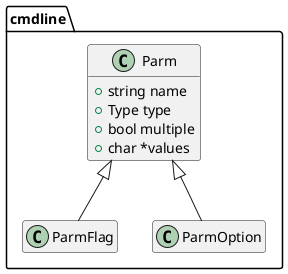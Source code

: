 @startuml
hide empty members


namespace cmdline {
class Parm {
+string name
+Type type
+bool multiple
+char *values
}


Parm  <|-- ParmFlag
Parm  <|-- ParmOption
@enduml
